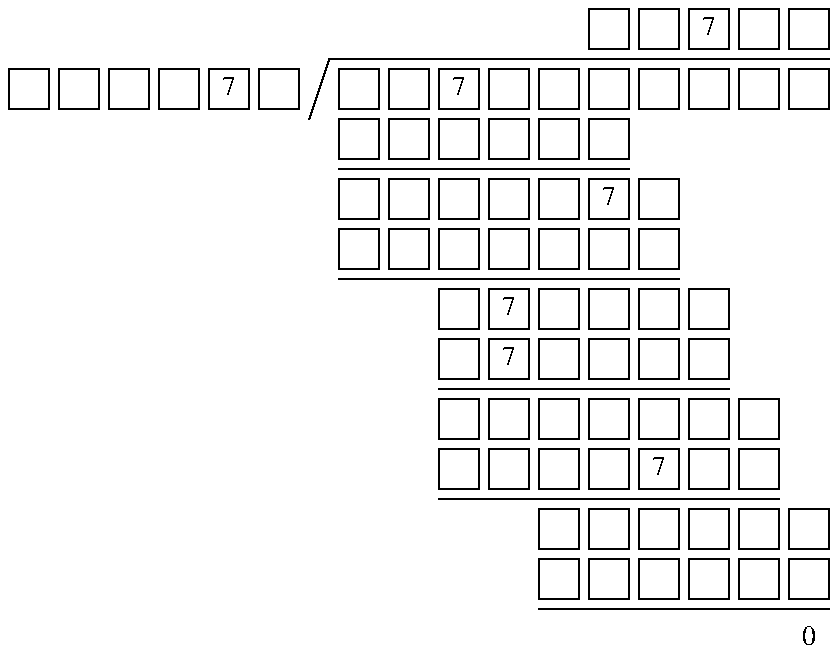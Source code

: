 .PS
boxht = 0.2
boxwid = 0.2
movewid = 0.05

box; move;
box; move;
box; move;
box; move;
box "7"; move;
box; move;

S: box invis wid 0.1 ht 0.3; move;
P: box; move;
box; move;
box "7"; move;
box; move;
box; move;
P5: box; move;
box; move;
box; move;
box; move;
box; move;

line from S.sw to S.ne;
line from S.ne right 2.5;

box at P5+(0, 0.3); move;
box; move;
box "7"; move;
box; move;
box; move;

P1: box at P-(0, 0.25); move;
box; move;
box; move;
box; move;
box; move;
box; move;

R1: box at P1-(0, 0.3); move;
box; move;
box; move;
box; move;
box; move;
box "7"; move;
box; move;

line from R1.nw+(0, 0.05) right 1.45;

P2: box at R1-(0, 0.25); move;
box; move;
P23: box; move;
box; move;
box; move;
box; move;
box; move;

line from P2.sw-(0, 0.05) right 1.7;

R2: box at P23-(0, 0.3); move;
box "7"; move;
box; move;
box; move;
box; move;
box; move;

P3: box at R2-(0, 0.25); move;
box "7"; move;
box; move;
box; move;
box; move;
box; move;

line from P3.sw-(0, 0.05) right 1.45;

R3: box at P3-(0, 0.3); move;
box; move;
box; move;
box; move;
box; move;
box; move;
box; move;

P4: box at R3-(0, 0.25); move;
box; move;
P43: box; move;
box; move;
box "7"; move;
box; move;
box; move;

line from P4.sw-(0, 0.05) right 1.7;

R4: box at P43-(0, 0.3); move;
box; move;
box; move;
box; move;
box; move;
box; move;

P5: box at R4-(0, 0.25); move;
box; move;
box; move;
box; move;
box; move;
P51: box; move;

line from P5.sw-(0, 0.05) right 1.45;

box invis "0" at P51-(0, 0.3);
.PE
